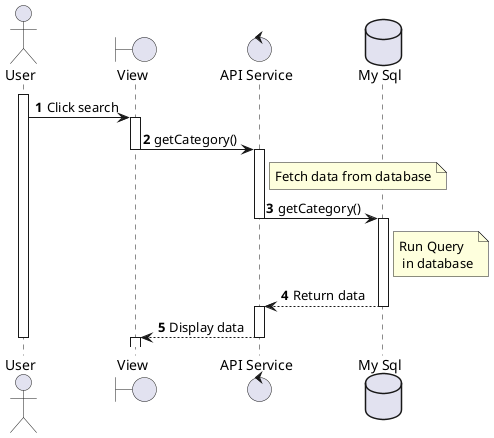 @startuml sequenceDiagram_ProductCategory_getData
actor User
boundary "View" as View
control "API Service" as APIService
database "My Sql" as DB

autonumber
activate User
User -> View : Click search
activate View
View -> APIService : getCategory()
deactivate View
activate APIService
note right of APIService: Fetch data from database
APIService -> DB : getCategory()
deactivate APIService
activate DB
note right of DB: Run Query \n in database
DB --> APIService : Return data
deactivate DB
activate APIService
APIService --> View --++: Display data
deactivate User
deactivate APIService
@enduml
